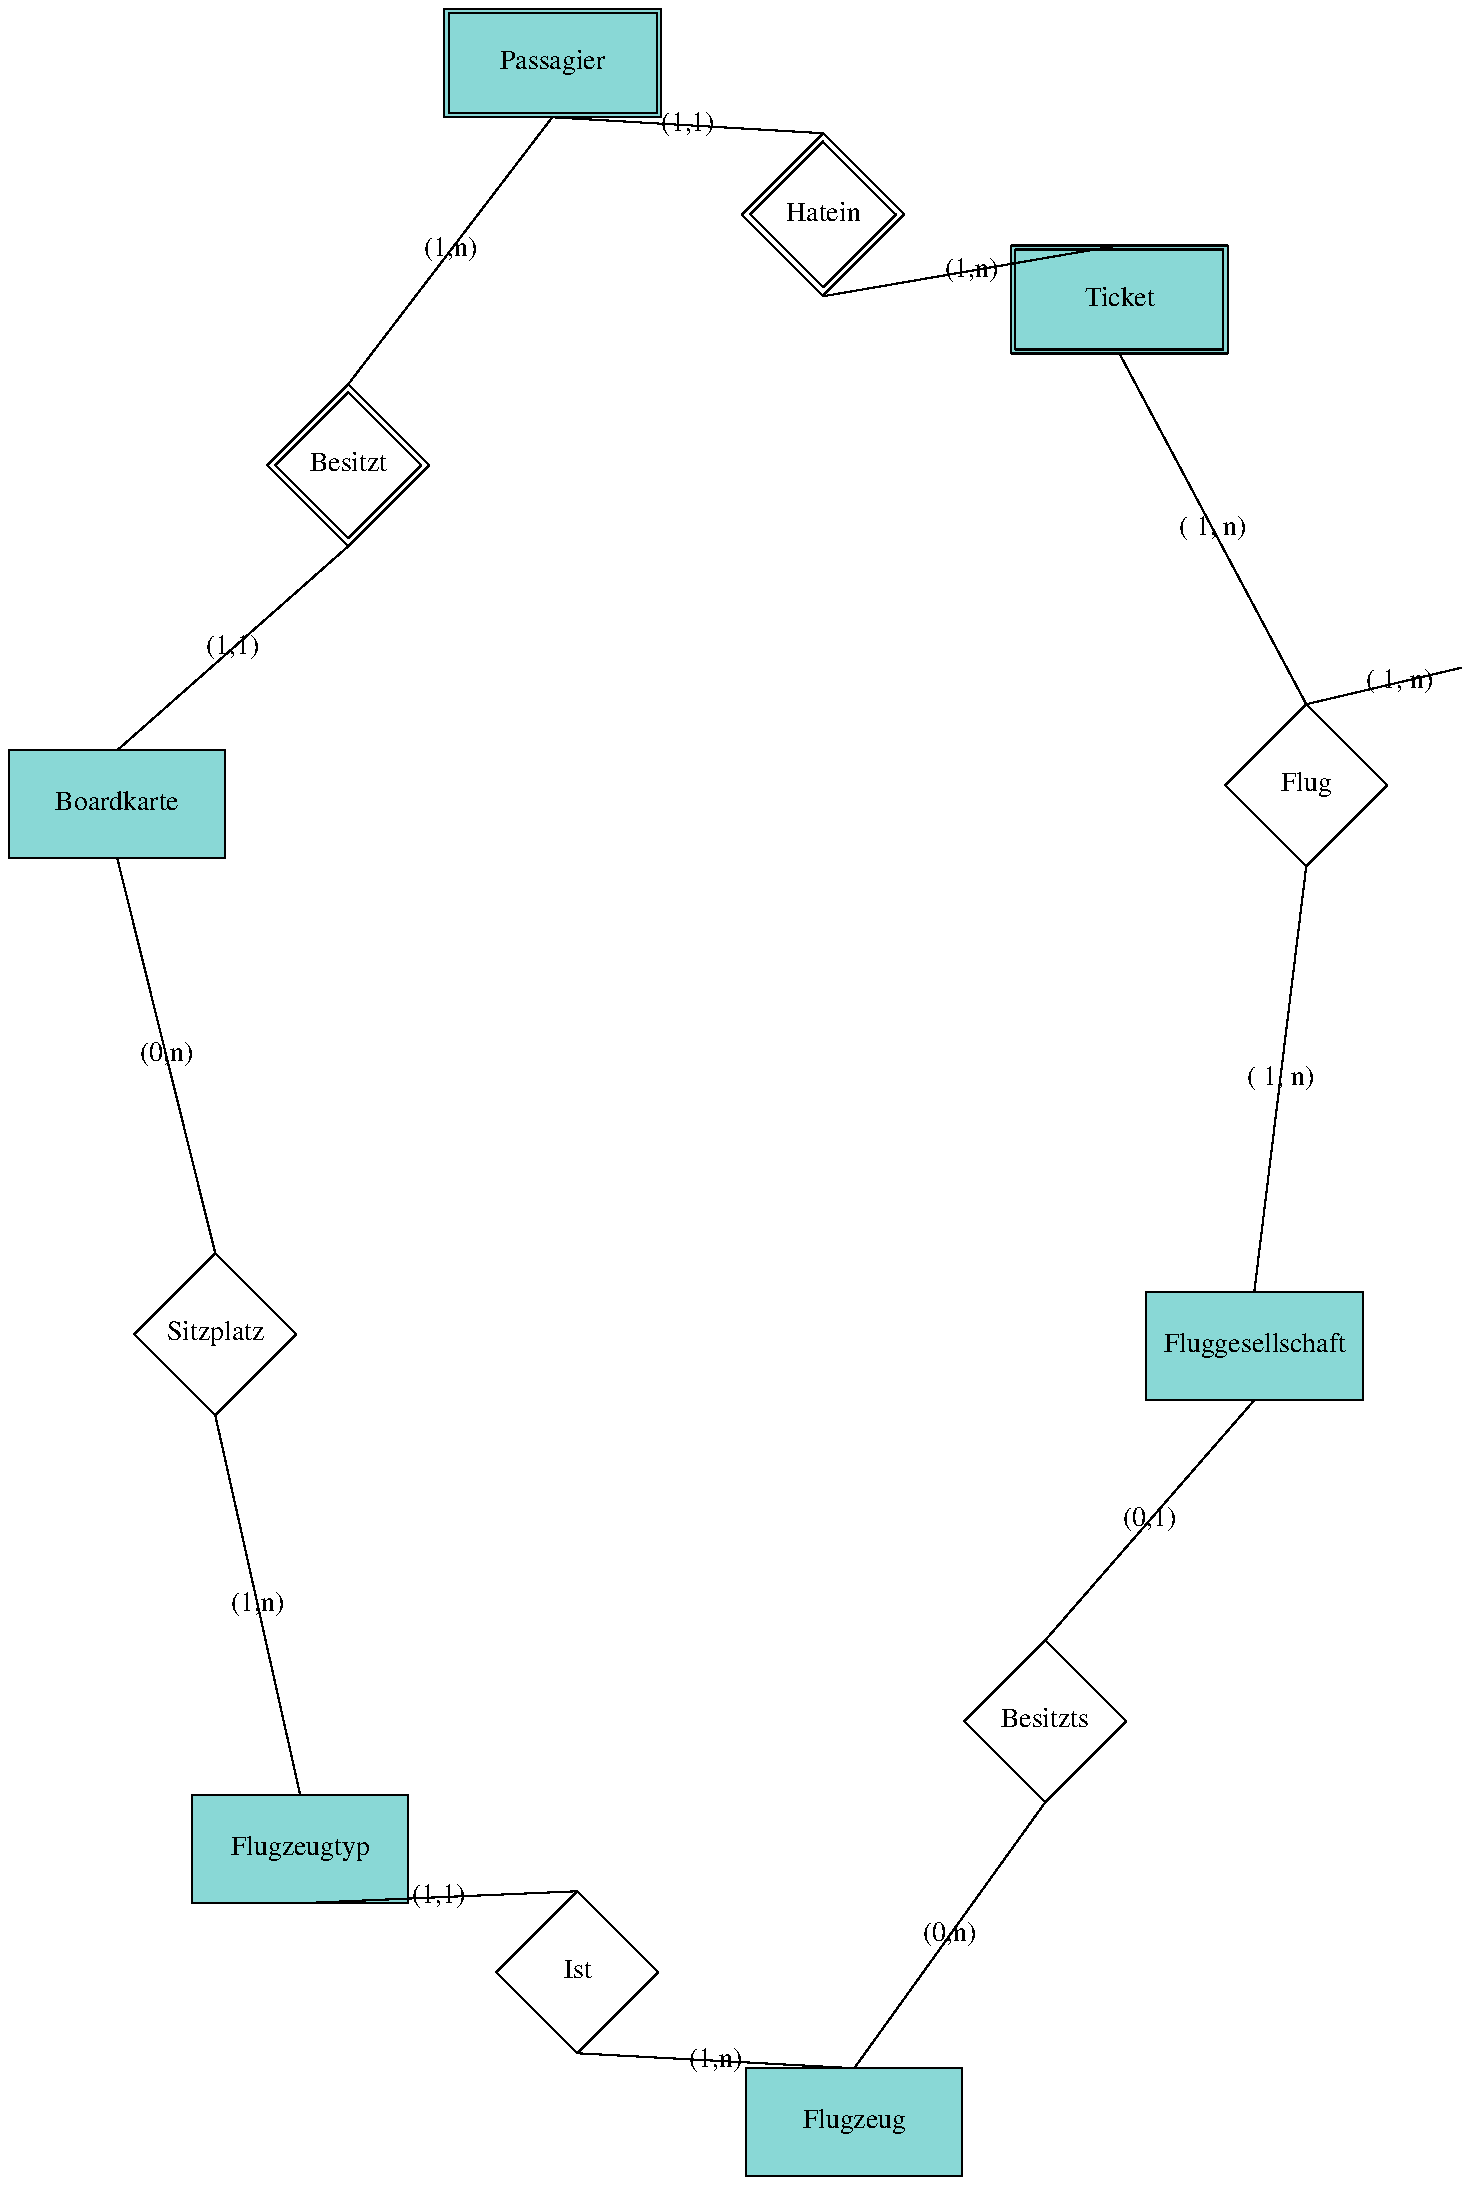 .PS
.defcolor medblue rgb #89D8D6
boxwid=300; boxht=300;Ist: box invis "Ist" at (1460, 1271);
line from last box .n to last box .e then to last box .s then to last box .w then to last box .n
boxwid=400;boxht= 200;Flugzeug: box shaded "medblue" at (1972, 994) "Flugzeug";
boxwid=400;boxht= 200;Flugzeugtyp: box shaded "medblue" at (947, 1499) "Flugzeugtyp";
boxwid=300; boxht=300;Besitzts: box invis "Besitzts" at (2325, 1736);
line from last box .n to last box .e then to last box .s then to last box .w then to last box .n
boxwid=400;boxht= 200;Fluggesellschaft: box shaded "medblue" at (2713, 2430) "Fluggesellschaft";
boxwid=300; boxht=300;Flug: box invis "Flug" at (2809, 3469);
line from last box .n to last box .e then to last box .s then to last box .w then to last box .n
boxwid=400;boxht= 200;Ticket: box shaded "medblue" at (2463, 4367) "Ticket";
boxwid=385;boxht=185; box shaded "medblue" at (2463, 4367) "Ticket";
boxwid=400;boxht= 200;Flughafen: box shaded "medblue" at (3354, 3699) "Flughafen";
boxwid=300; boxht=300;Hatein: box invis "Hatein" at (1915, 4524);
line from last box .n to last box .e then to last box .s then to last box .w then to last box .n
boxwid=270;boxht=270; box invis at (1915, 4524);
line from last box .n to last box .e then to last box .s then to last box .w then to last box .n
boxwid=400;boxht= 200;Passagier: box shaded "medblue" at (1414, 4805) "Passagier";
boxwid=385;boxht=185; box shaded "medblue" at (1414, 4805) "Passagier";
boxwid=300; boxht=300;Besitzt: box invis "Besitzt" at (1036, 4061);
line from last box .n to last box .e then to last box .s then to last box .w then to last box .n
boxwid=270;boxht=270; box invis at (1036, 4061);
line from last box .n to last box .e then to last box .s then to last box .w then to last box .n
boxwid=400;boxht= 200;Boardkarte: box shaded "medblue" at (608, 3434) "Boardkarte";
boxwid=300; boxht=300;Sitzplatz: box invis "Sitzplatz" at (790, 2453);
line from last box .n to last box .e then to last box .s then to last box .w then to last box .n
line from Sitzplatz .n to Boardkarte .s;
box invis at last line .center "(0,n)";
line from Sitzplatz .s to Flugzeugtyp .n;
box invis at last line .center "(1,n)";
line from Sitzplatz .n to Boardkarte .s;
box invis at last line .center "(0,n)";
line from Sitzplatz .s to Flugzeugtyp .n;
box invis at last line .center "(1,n)";
line from Besitzt .s to Boardkarte .n;
box invis at last line .center "(1,1)";
line from Besitzt .n to Passagier .s;
box invis at last line .center "(1,n)";
line from Besitzt .s to Boardkarte .n;
box invis at last line .center "(1,1)";
line from Besitzt .n to Passagier .s;
box invis at last line .center "(1,n)";
line from Hatein .n to Passagier .s;
box invis at last line .center "(1,1)";
line from Hatein .s to Ticket .n;
box invis at last line .center "(1,n)";
line from Hatein .n to Passagier .s;
box invis at last line .center "(1,1)";
line from Hatein .s to Ticket .n;
box invis at last line .center "(1,n)";
line from Flug.n to Ticket .s;
box invis at last line .center "( 1, n)";
line from Flug .s to Fluggesellschaft .n;
box invis at last line .center "( 1, n)";
line from Flug.n to Flughafen .w;
box invis at last line .center "( 1, n)";
line from Besitzts .n to Fluggesellschaft .s;
box invis at last line .center "(0,1)";
line from Besitzts .s to Flugzeug .n;
box invis at last line .center "(0,n)";
line from Besitzts .n to Fluggesellschaft .s;
box invis at last line .center "(0,1)";
line from Besitzts .s to Flugzeug .n;
box invis at last line .center "(0,n)";
line from Ist .s to Flugzeug .n;
box invis at last line .center "(1,n)";
line from Ist .n to Flugzeugtyp .s;
box invis at last line .center "(1,1)";
line from Ist .s to Flugzeug .n;
box invis at last line .center "(1,n)";
line from Ist .n to Flugzeugtyp .s;
box invis at last line .center "(1,1)";
.PE